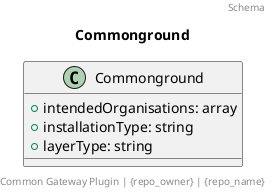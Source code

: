 @startuml
title: Commonground
footer: Common Gateway Plugin | {repo_owner} | {repo_name} 
header: Schema

class Commonground {
  + intendedOrganisations: array
  + installationType: string
  + layerType: string
}
@enduml
